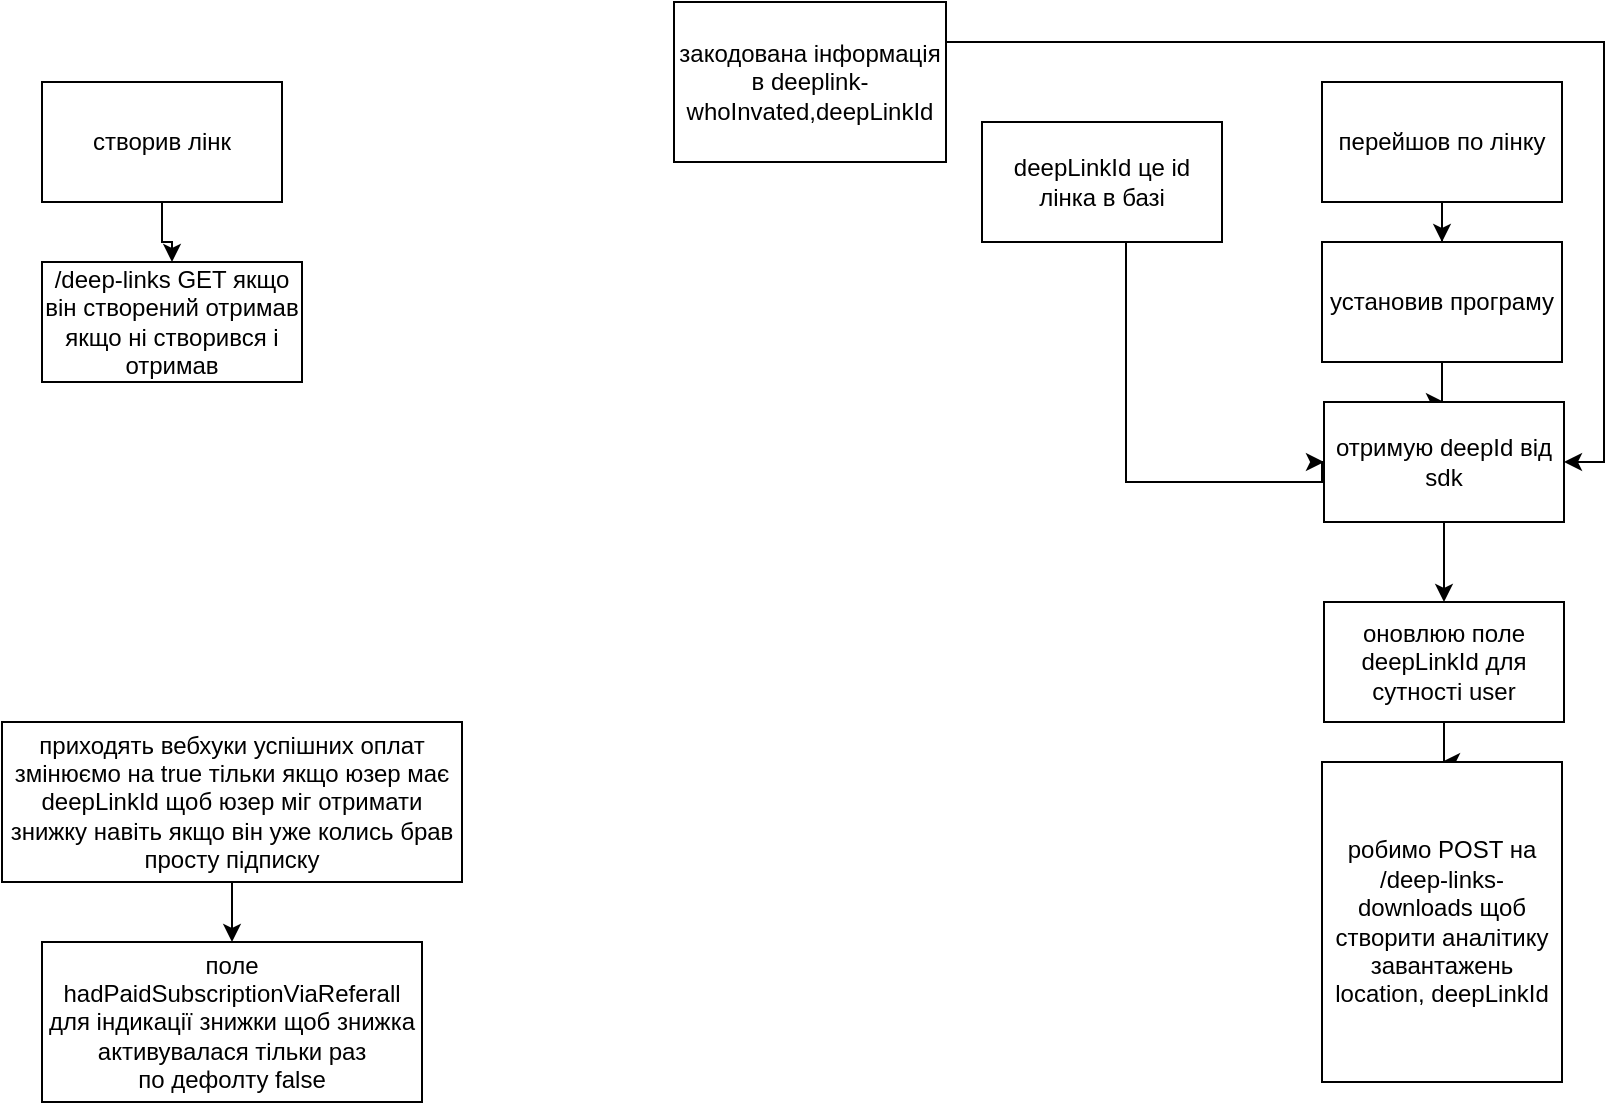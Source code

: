 <mxfile version="26.0.4">
  <diagram name="Сторінка-1" id="tiGgTBYrbzyOw9EDbtSv">
    <mxGraphModel dx="1194" dy="619" grid="1" gridSize="10" guides="1" tooltips="1" connect="1" arrows="1" fold="1" page="1" pageScale="1" pageWidth="827" pageHeight="1169" math="0" shadow="0">
      <root>
        <mxCell id="0" />
        <mxCell id="1" parent="0" />
        <mxCell id="uTFoMUdclXn3XAftul-3-5" value="" style="edgeStyle=orthogonalEdgeStyle;rounded=0;orthogonalLoop=1;jettySize=auto;html=1;" edge="1" parent="1" source="uTFoMUdclXn3XAftul-3-1" target="uTFoMUdclXn3XAftul-3-3">
          <mxGeometry relative="1" as="geometry" />
        </mxCell>
        <mxCell id="uTFoMUdclXn3XAftul-3-1" value="створив лінк" style="rounded=0;whiteSpace=wrap;html=1;" vertex="1" parent="1">
          <mxGeometry x="30" y="40" width="120" height="60" as="geometry" />
        </mxCell>
        <mxCell id="uTFoMUdclXn3XAftul-3-7" value="" style="edgeStyle=orthogonalEdgeStyle;rounded=0;orthogonalLoop=1;jettySize=auto;html=1;" edge="1" parent="1" source="uTFoMUdclXn3XAftul-3-2" target="uTFoMUdclXn3XAftul-3-6">
          <mxGeometry relative="1" as="geometry" />
        </mxCell>
        <mxCell id="uTFoMUdclXn3XAftul-3-2" value="перейшов по лінку" style="rounded=0;whiteSpace=wrap;html=1;" vertex="1" parent="1">
          <mxGeometry x="670" y="40" width="120" height="60" as="geometry" />
        </mxCell>
        <mxCell id="uTFoMUdclXn3XAftul-3-3" value="/deep-links GET якщо він створений отримав якщо ні створився і отримав" style="rounded=0;whiteSpace=wrap;html=1;" vertex="1" parent="1">
          <mxGeometry x="30" y="130" width="130" height="60" as="geometry" />
        </mxCell>
        <mxCell id="uTFoMUdclXn3XAftul-3-11" value="" style="edgeStyle=orthogonalEdgeStyle;rounded=0;orthogonalLoop=1;jettySize=auto;html=1;" edge="1" parent="1" source="uTFoMUdclXn3XAftul-3-6" target="uTFoMUdclXn3XAftul-3-8">
          <mxGeometry relative="1" as="geometry" />
        </mxCell>
        <mxCell id="uTFoMUdclXn3XAftul-3-6" value="установив програму " style="rounded=0;whiteSpace=wrap;html=1;" vertex="1" parent="1">
          <mxGeometry x="670" y="120" width="120" height="60" as="geometry" />
        </mxCell>
        <mxCell id="uTFoMUdclXn3XAftul-3-13" value="" style="edgeStyle=orthogonalEdgeStyle;rounded=0;orthogonalLoop=1;jettySize=auto;html=1;" edge="1" parent="1" source="uTFoMUdclXn3XAftul-3-8" target="uTFoMUdclXn3XAftul-3-12">
          <mxGeometry relative="1" as="geometry" />
        </mxCell>
        <mxCell id="uTFoMUdclXn3XAftul-3-8" value="отримую deepId від sdk " style="rounded=0;whiteSpace=wrap;html=1;" vertex="1" parent="1">
          <mxGeometry x="671" y="200" width="120" height="60" as="geometry" />
        </mxCell>
        <mxCell id="uTFoMUdclXn3XAftul-3-10" style="edgeStyle=orthogonalEdgeStyle;rounded=0;orthogonalLoop=1;jettySize=auto;html=1;" edge="1" parent="1" source="uTFoMUdclXn3XAftul-3-9" target="uTFoMUdclXn3XAftul-3-8">
          <mxGeometry relative="1" as="geometry">
            <Array as="points">
              <mxPoint x="572" y="240" />
              <mxPoint x="670" y="240" />
              <mxPoint x="670" y="230" />
            </Array>
          </mxGeometry>
        </mxCell>
        <mxCell id="uTFoMUdclXn3XAftul-3-9" value="deepLinkId це id лінка в базі" style="rounded=0;whiteSpace=wrap;html=1;" vertex="1" parent="1">
          <mxGeometry x="500" y="60" width="120" height="60" as="geometry" />
        </mxCell>
        <mxCell id="uTFoMUdclXn3XAftul-3-19" value="" style="edgeStyle=orthogonalEdgeStyle;rounded=0;orthogonalLoop=1;jettySize=auto;html=1;" edge="1" parent="1" source="uTFoMUdclXn3XAftul-3-12" target="uTFoMUdclXn3XAftul-3-18">
          <mxGeometry relative="1" as="geometry" />
        </mxCell>
        <mxCell id="uTFoMUdclXn3XAftul-3-12" value="оновлюю поле deepLinkId для сутності user" style="rounded=0;whiteSpace=wrap;html=1;" vertex="1" parent="1">
          <mxGeometry x="671" y="300" width="120" height="60" as="geometry" />
        </mxCell>
        <mxCell id="uTFoMUdclXn3XAftul-3-15" style="edgeStyle=orthogonalEdgeStyle;rounded=0;orthogonalLoop=1;jettySize=auto;html=1;entryX=1;entryY=0.5;entryDx=0;entryDy=0;" edge="1" parent="1" source="uTFoMUdclXn3XAftul-3-14" target="uTFoMUdclXn3XAftul-3-8">
          <mxGeometry relative="1" as="geometry">
            <Array as="points">
              <mxPoint x="811" y="20" />
              <mxPoint x="811" y="230" />
            </Array>
          </mxGeometry>
        </mxCell>
        <mxCell id="uTFoMUdclXn3XAftul-3-14" value="закодована інформація в deeplink- whoInvated,deepLinkId" style="rounded=0;whiteSpace=wrap;html=1;" vertex="1" parent="1">
          <mxGeometry x="346" width="136" height="80" as="geometry" />
        </mxCell>
        <mxCell id="uTFoMUdclXn3XAftul-3-18" value="робимо POST на /deep-links-downloads щоб створити аналітику завантажень location, deepLinkId" style="rounded=0;whiteSpace=wrap;html=1;" vertex="1" parent="1">
          <mxGeometry x="670" y="380" width="120" height="160" as="geometry" />
        </mxCell>
        <mxCell id="uTFoMUdclXn3XAftul-3-21" value="&lt;div&gt;поле hadPaidSubscriptionViaReferall для індикації знижки щоб знижка активувалася тільки раз &lt;br&gt;&lt;/div&gt;&lt;div&gt;по дефолту false&lt;br&gt;&lt;/div&gt;" style="rounded=0;whiteSpace=wrap;html=1;" vertex="1" parent="1">
          <mxGeometry x="30" y="470" width="190" height="80" as="geometry" />
        </mxCell>
        <mxCell id="uTFoMUdclXn3XAftul-3-23" value="" style="edgeStyle=orthogonalEdgeStyle;rounded=0;orthogonalLoop=1;jettySize=auto;html=1;" edge="1" parent="1" source="uTFoMUdclXn3XAftul-3-22" target="uTFoMUdclXn3XAftul-3-21">
          <mxGeometry relative="1" as="geometry" />
        </mxCell>
        <mxCell id="uTFoMUdclXn3XAftul-3-22" value="приходять вебхуки успішних оплат змінюємо на true тільки якщо юзер має deepLinkId щоб юзер міг отримати знижку навіть якщо він уже колись брав просту підписку" style="rounded=0;whiteSpace=wrap;html=1;" vertex="1" parent="1">
          <mxGeometry x="10" y="360" width="230" height="80" as="geometry" />
        </mxCell>
      </root>
    </mxGraphModel>
  </diagram>
</mxfile>
